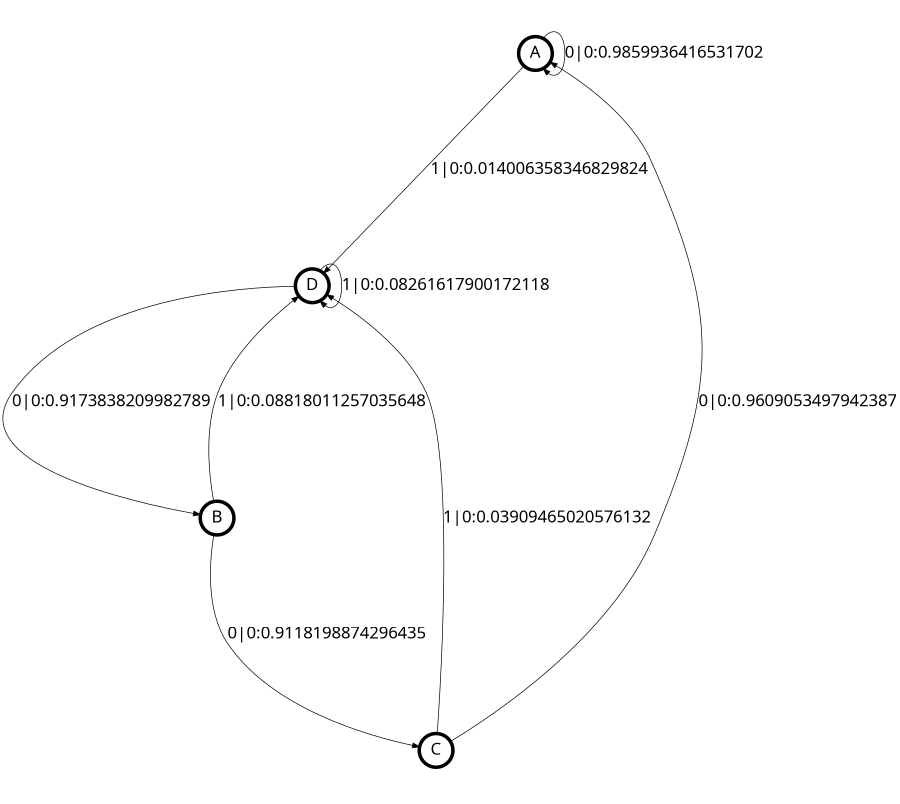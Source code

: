 digraph  {
size = "6,8.5";
ratio = "fill";
node
[shape = circle];
node [fontsize = 24];
node [penwidth = 5];
edge [fontsize = 24];
node [fontname = "CMU Serif Roman"];
graph [fontname = "CMU Serif Roman"];
edge [fontname = "CMU Serif Roman"];
A -> A [label = "0|0:0.9859936416531702\l"];
A -> D [label = "1|0:0.014006358346829824\l"];
B -> C [label = "0|0:0.9118198874296435\l"];
B -> D [label = "1|0:0.08818011257035648\l"];
C -> A [label = "0|0:0.9609053497942387\l"];
C -> D [label = "1|0:0.03909465020576132\l"];
D -> B [label = "0|0:0.9173838209982789\l"];
D -> D [label = "1|0:0.08261617900172118\l"];
}